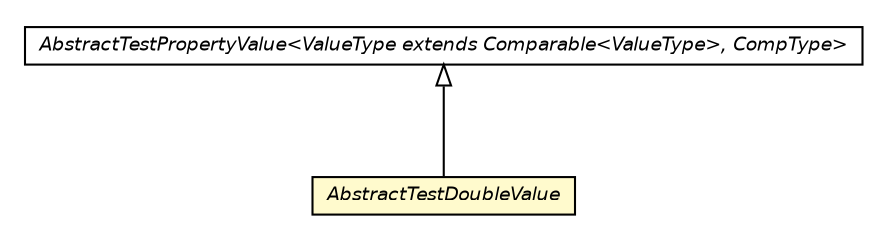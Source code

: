 #!/usr/local/bin/dot
#
# Class diagram 
# Generated by UmlGraph version 4.4 (http://www.spinellis.gr/sw/umlgraph)
#

digraph G {
	edge [fontname="Helvetica",fontsize=10,labelfontname="Helvetica",labelfontsize=10];
	node [fontname="Helvetica",fontsize=10,shape=plaintext];
	// it.apice.sapere.api.lsas.values.AbstractTestPropertyValue<ValueType extends java.lang.Comparable<ValueType>, CompType>
	c31521 [label=<<table border="0" cellborder="1" cellspacing="0" cellpadding="2" port="p" href="./AbstractTestPropertyValue.html">
		<tr><td><table border="0" cellspacing="0" cellpadding="1">
			<tr><td><font face="Helvetica-Oblique"> AbstractTestPropertyValue&lt;ValueType extends Comparable&lt;ValueType&gt;, CompType&gt; </font></td></tr>
		</table></td></tr>
		</table>>, fontname="Helvetica", fontcolor="black", fontsize=9.0];
	// it.apice.sapere.api.lsas.values.AbstractTestDoubleValue
	c31526 [label=<<table border="0" cellborder="1" cellspacing="0" cellpadding="2" port="p" bgcolor="lemonChiffon" href="./AbstractTestDoubleValue.html">
		<tr><td><table border="0" cellspacing="0" cellpadding="1">
			<tr><td><font face="Helvetica-Oblique"> AbstractTestDoubleValue </font></td></tr>
		</table></td></tr>
		</table>>, fontname="Helvetica", fontcolor="black", fontsize=9.0];
	//it.apice.sapere.api.lsas.values.AbstractTestDoubleValue extends it.apice.sapere.api.lsas.values.AbstractTestPropertyValue<java.lang.Double, it.apice.sapere.api.lsas.values.DoubleValue>
	c31521:p -> c31526:p [dir=back,arrowtail=empty];
}

